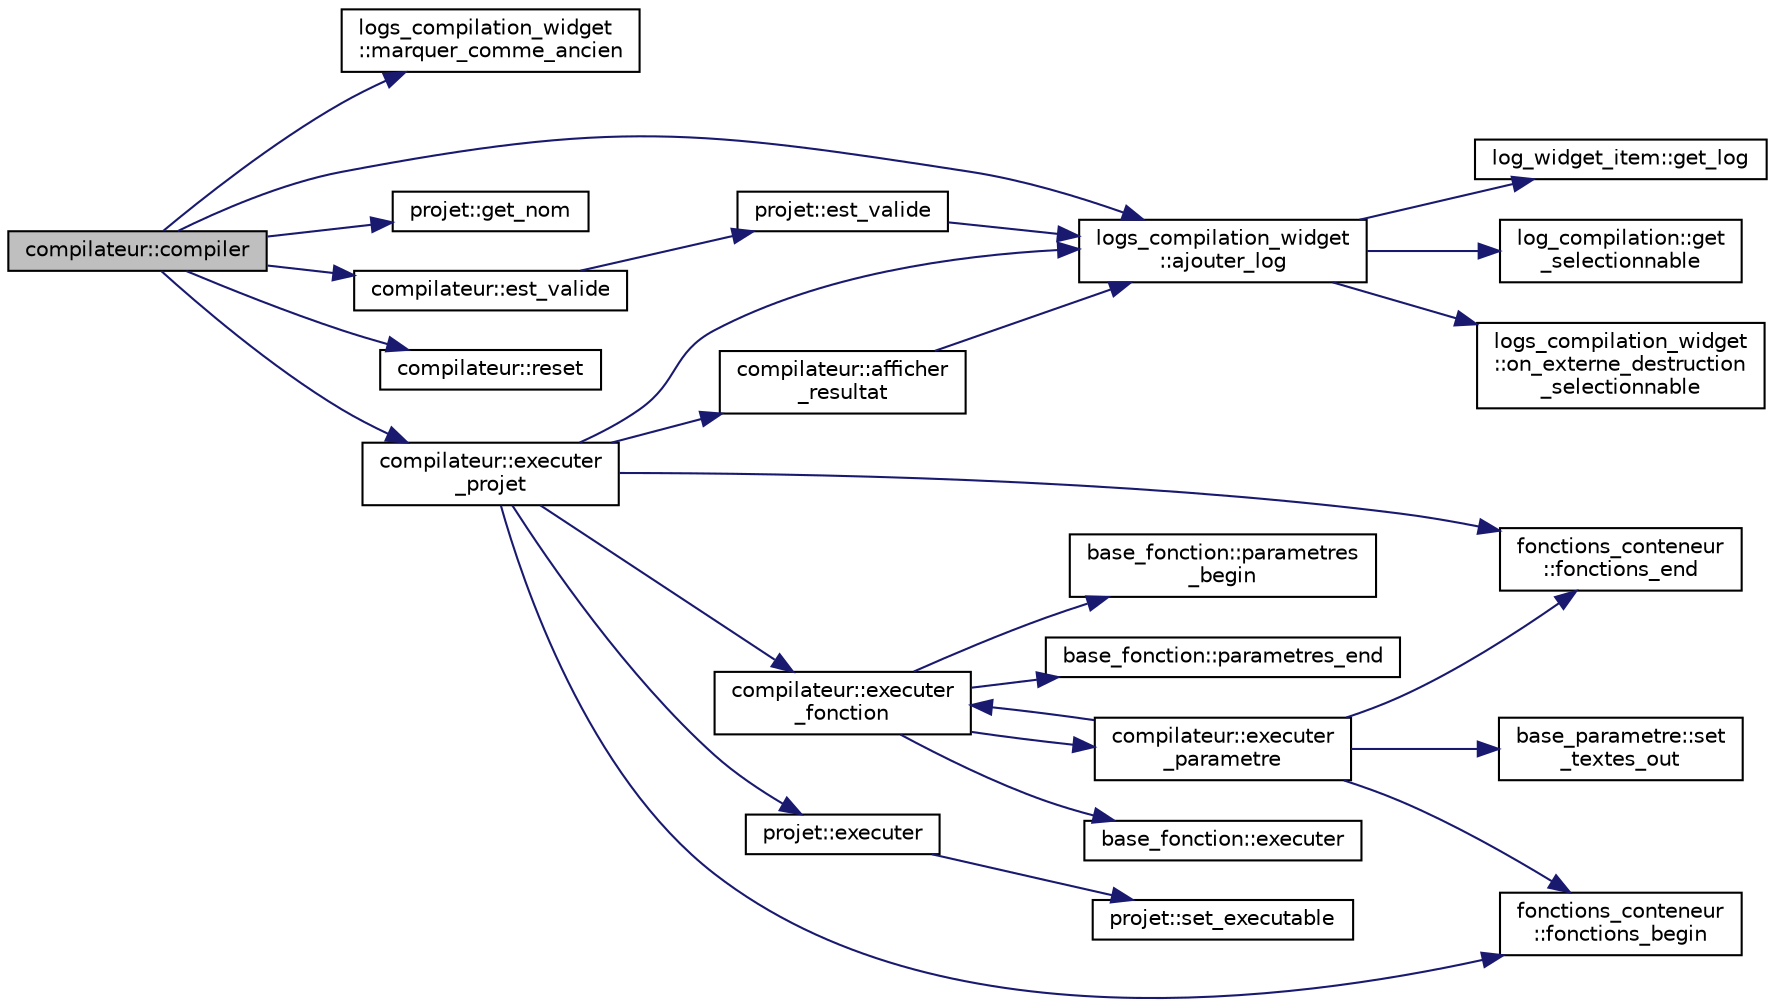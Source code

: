 digraph "compilateur::compiler"
{
  edge [fontname="Helvetica",fontsize="10",labelfontname="Helvetica",labelfontsize="10"];
  node [fontname="Helvetica",fontsize="10",shape=record];
  rankdir="LR";
  Node7 [label="compilateur::compiler",height=0.2,width=0.4,color="black", fillcolor="grey75", style="filled", fontcolor="black"];
  Node7 -> Node8 [color="midnightblue",fontsize="10",style="solid",fontname="Helvetica"];
  Node8 [label="logs_compilation_widget\l::marquer_comme_ancien",height=0.2,width=0.4,color="black", fillcolor="white", style="filled",URL="$classlogs__compilation__widget.html#af8865694dbb81f634a00c9a01ba59878"];
  Node7 -> Node9 [color="midnightblue",fontsize="10",style="solid",fontname="Helvetica"];
  Node9 [label="logs_compilation_widget\l::ajouter_log",height=0.2,width=0.4,color="black", fillcolor="white", style="filled",URL="$classlogs__compilation__widget.html#a51fcc25d77ca9beafc2721d9c84f07a7"];
  Node9 -> Node10 [color="midnightblue",fontsize="10",style="solid",fontname="Helvetica"];
  Node10 [label="log_widget_item::get_log",height=0.2,width=0.4,color="black", fillcolor="white", style="filled",URL="$classlog__widget__item.html#a50885aa7f8b31392370fe1dafe982a62"];
  Node9 -> Node11 [color="midnightblue",fontsize="10",style="solid",fontname="Helvetica"];
  Node11 [label="log_compilation::get\l_selectionnable",height=0.2,width=0.4,color="black", fillcolor="white", style="filled",URL="$classlog__compilation.html#a33648aa43d6eac93335fbf032c581f67",tooltip="Accesseur de l&#39;objet associé. "];
  Node9 -> Node12 [color="midnightblue",fontsize="10",style="solid",fontname="Helvetica"];
  Node12 [label="logs_compilation_widget\l::on_externe_destruction\l_selectionnable",height=0.2,width=0.4,color="black", fillcolor="white", style="filled",URL="$classlogs__compilation__widget.html#aa1e59554cb81d84ad0cd4245b166b2df"];
  Node7 -> Node13 [color="midnightblue",fontsize="10",style="solid",fontname="Helvetica"];
  Node13 [label="projet::get_nom",height=0.2,width=0.4,color="black", fillcolor="white", style="filled",URL="$classprojet.html#aa787fbd9f79b128d3ef24d144be917ff"];
  Node7 -> Node14 [color="midnightblue",fontsize="10",style="solid",fontname="Helvetica"];
  Node14 [label="compilateur::est_valide",height=0.2,width=0.4,color="black", fillcolor="white", style="filled",URL="$classcompilateur.html#aa4a72cef1b007de987e490ff6cda53e9",tooltip="Teste si un projet donné est valide. "];
  Node14 -> Node15 [color="midnightblue",fontsize="10",style="solid",fontname="Helvetica"];
  Node15 [label="projet::est_valide",height=0.2,width=0.4,color="black", fillcolor="white", style="filled",URL="$classprojet.html#ac29c91d7cfa7f3bd873c50fd180631ca"];
  Node15 -> Node9 [color="midnightblue",fontsize="10",style="solid",fontname="Helvetica"];
  Node7 -> Node16 [color="midnightblue",fontsize="10",style="solid",fontname="Helvetica"];
  Node16 [label="compilateur::reset",height=0.2,width=0.4,color="black", fillcolor="white", style="filled",URL="$classcompilateur.html#aac14b2b0238183e11048e8ad659359ba",tooltip="Efface la compilation en cours. "];
  Node7 -> Node17 [color="midnightblue",fontsize="10",style="solid",fontname="Helvetica"];
  Node17 [label="compilateur::executer\l_projet",height=0.2,width=0.4,color="black", fillcolor="white", style="filled",URL="$classcompilateur.html#ace8a2bf4b88d33bd17e8c850b0afe8f3",tooltip="Exécute un projet donné. "];
  Node17 -> Node18 [color="midnightblue",fontsize="10",style="solid",fontname="Helvetica"];
  Node18 [label="projet::executer",height=0.2,width=0.4,color="black", fillcolor="white", style="filled",URL="$classprojet.html#a911d33fdf6ee03d513a576ad154a2ffc"];
  Node18 -> Node19 [color="midnightblue",fontsize="10",style="solid",fontname="Helvetica"];
  Node19 [label="projet::set_executable",height=0.2,width=0.4,color="black", fillcolor="white", style="filled",URL="$classprojet.html#a13be1df158d8b52ff980939179dc0c82"];
  Node17 -> Node9 [color="midnightblue",fontsize="10",style="solid",fontname="Helvetica"];
  Node17 -> Node20 [color="midnightblue",fontsize="10",style="solid",fontname="Helvetica"];
  Node20 [label="fonctions_conteneur\l::fonctions_begin",height=0.2,width=0.4,color="black", fillcolor="white", style="filled",URL="$classfonctions__conteneur.html#aa1db33c3a0bf76b354e77b4a4324357a"];
  Node17 -> Node21 [color="midnightblue",fontsize="10",style="solid",fontname="Helvetica"];
  Node21 [label="fonctions_conteneur\l::fonctions_end",height=0.2,width=0.4,color="black", fillcolor="white", style="filled",URL="$classfonctions__conteneur.html#a165ee65380980b58b521a62810cd7e27"];
  Node17 -> Node22 [color="midnightblue",fontsize="10",style="solid",fontname="Helvetica"];
  Node22 [label="compilateur::executer\l_fonction",height=0.2,width=0.4,color="black", fillcolor="white", style="filled",URL="$classcompilateur.html#aab9479c05c28d4b15dadb6926d426499",tooltip="Exécute une fonction donnée. "];
  Node22 -> Node23 [color="midnightblue",fontsize="10",style="solid",fontname="Helvetica"];
  Node23 [label="base_fonction::parametres\l_begin",height=0.2,width=0.4,color="black", fillcolor="white", style="filled",URL="$classbase__fonction.html#aa6a1b06544f57e26311eba48b08eaf54"];
  Node22 -> Node24 [color="midnightblue",fontsize="10",style="solid",fontname="Helvetica"];
  Node24 [label="base_fonction::parametres_end",height=0.2,width=0.4,color="black", fillcolor="white", style="filled",URL="$classbase__fonction.html#a39f01a1372ee04c2620602c530431506"];
  Node22 -> Node25 [color="midnightblue",fontsize="10",style="solid",fontname="Helvetica"];
  Node25 [label="compilateur::executer\l_parametre",height=0.2,width=0.4,color="black", fillcolor="white", style="filled",URL="$classcompilateur.html#a20fb0cd0d943e986ac0e44d8d1aa961b",tooltip="Exécute un paramètre donné. "];
  Node25 -> Node20 [color="midnightblue",fontsize="10",style="solid",fontname="Helvetica"];
  Node25 -> Node21 [color="midnightblue",fontsize="10",style="solid",fontname="Helvetica"];
  Node25 -> Node22 [color="midnightblue",fontsize="10",style="solid",fontname="Helvetica"];
  Node25 -> Node26 [color="midnightblue",fontsize="10",style="solid",fontname="Helvetica"];
  Node26 [label="base_parametre::set\l_textes_out",height=0.2,width=0.4,color="black", fillcolor="white", style="filled",URL="$classbase__parametre.html#a5a2f1cde20d86a4bdeda4e9f1da30ac3"];
  Node22 -> Node27 [color="midnightblue",fontsize="10",style="solid",fontname="Helvetica"];
  Node27 [label="base_fonction::executer",height=0.2,width=0.4,color="black", fillcolor="white", style="filled",URL="$classbase__fonction.html#a40c0fb234af5ed3cdbf8a56b5e607c98",tooltip="Méthode virtuelle pure d&#39;application de la fonction. "];
  Node17 -> Node28 [color="midnightblue",fontsize="10",style="solid",fontname="Helvetica"];
  Node28 [label="compilateur::afficher\l_resultat",height=0.2,width=0.4,color="black", fillcolor="white", style="filled",URL="$classcompilateur.html#acf132e6710b940f3dbb06dbc1b91fb60",tooltip="Affiche le résultat. "];
  Node28 -> Node9 [color="midnightblue",fontsize="10",style="solid",fontname="Helvetica"];
}
